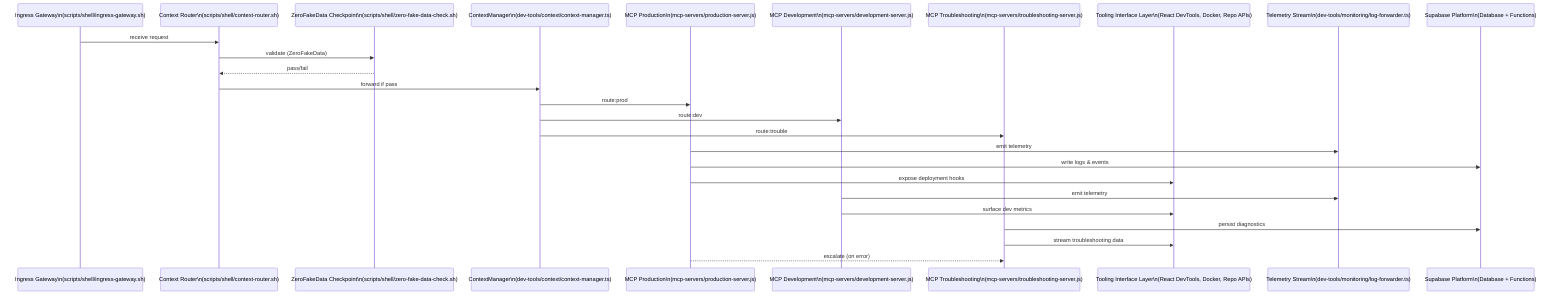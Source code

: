 ---
id: mcp-routing-sequence
intent: "MCP Routing Sequence: Ingress → ContextManager → MCP → Telemetry with ZeroFakeData validation."
context: |
  Sequence diagram showing the stepwise flow from ingress through context validation, routing, MCP invocation, and telemetry emission. Highlights the ZeroFakeData checkpoint and all major agentic handoffs.
---
%% config: theme: dark
sequenceDiagram
    participant INGRESS as Ingress Gateway\n(scripts/shell/ingress-gateway.sh)
    participant ROUTER as Context Router\n(scripts/shell/context-router.sh)
    participant ZFD as ZeroFakeData Checkpoint\n(scripts/shell/zero-fake-data-check.sh)
    participant CTX_MGR as ContextManager\n(dev-tools/context/context-manager.ts)
    participant MCP_PROD as MCP Production\n(mcp-servers/production-server.js)
    participant MCP_DEV as MCP Development\n(mcp-servers/development-server.js)
    participant MCP_TROUBLE as MCP Troubleshooting\n(mcp-servers/troubleshooting-server.js)
    participant TOOL_IFACE as Tooling Interface Layer\n(React DevTools, Docker, Repo APIs)
    participant TELEMETRY_STREAM as Telemetry Stream\n(dev-tools/monitoring/log-forwarder.ts)
    participant SUPABASE as Supabase Platform\n(Database + Functions)

    INGRESS->>ROUTER: receive request
    ROUTER->>ZFD: validate (ZeroFakeData)
    ZFD-->>ROUTER: pass/fail
    ROUTER->>CTX_MGR: forward if pass
    CTX_MGR->>MCP_PROD: route:prod
    CTX_MGR->>MCP_DEV: route:dev
    CTX_MGR->>MCP_TROUBLE: route:trouble
    MCP_PROD->>TELEMETRY_STREAM: emit telemetry
    MCP_PROD->>SUPABASE: write logs & events
    MCP_PROD->>TOOL_IFACE: expose deployment hooks
    MCP_DEV->>TELEMETRY_STREAM: emit telemetry
    MCP_DEV->>TOOL_IFACE: surface dev metrics
    MCP_TROUBLE->>SUPABASE: persist diagnostics
    MCP_TROUBLE->>TOOL_IFACE: stream troubleshooting data
    MCP_PROD-->>MCP_TROUBLE: escalate (on error)